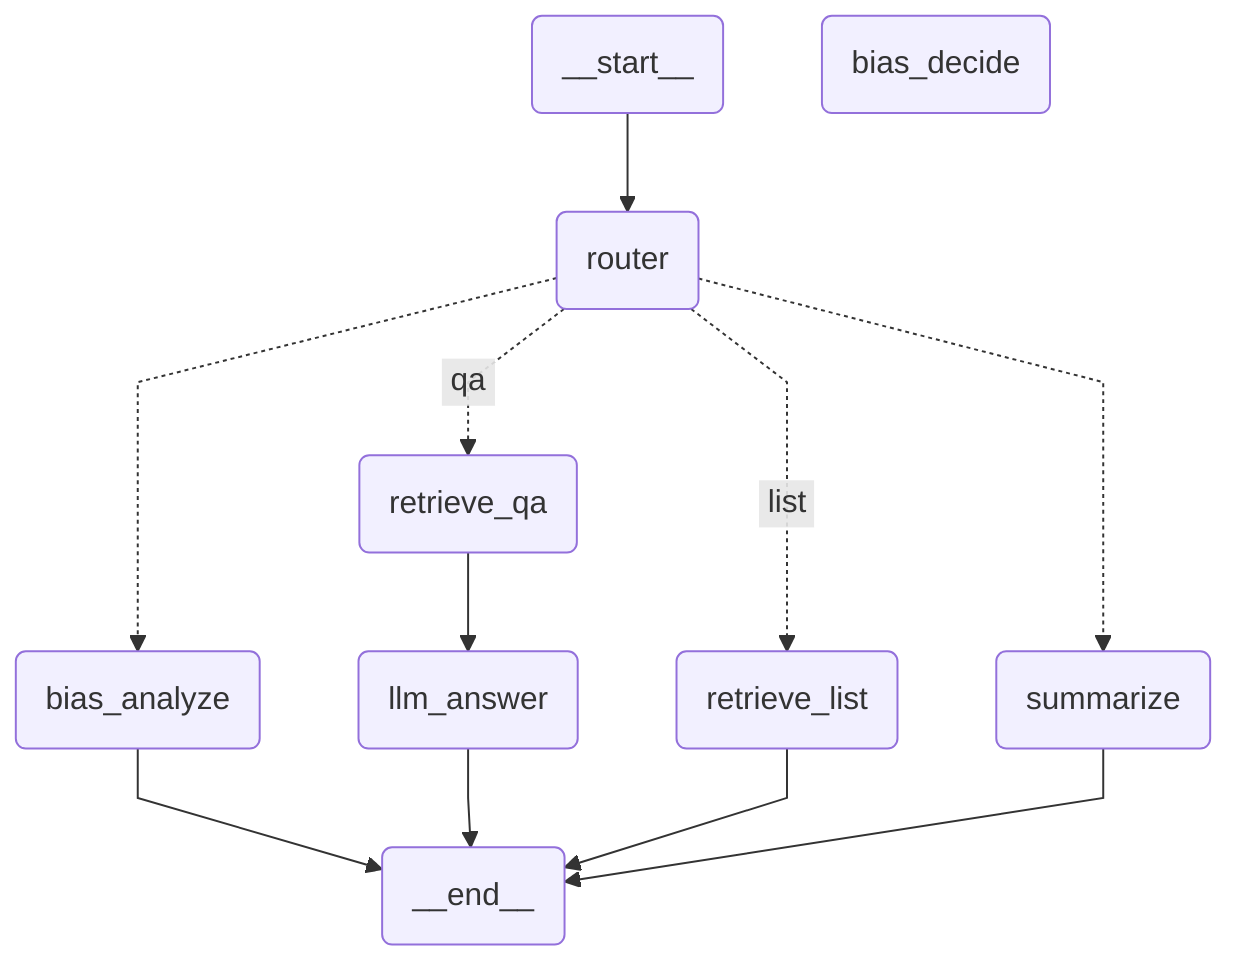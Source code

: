 ---
config:
  flowchart:
    curve: linear
---
graph TD;
	__start__(<p>__start__</p>)
	router(router)
	summarize(summarize)
	bias_analyze(bias_analyze)
	bias_decide(bias_decide)
	retrieve_list(retrieve_list)
	retrieve_qa(retrieve_qa)
	llm_answer(llm_answer)
	__end__(<p>__end__</p>)
	__start__ --> router;
	retrieve_qa --> llm_answer;
	router -.-> bias_analyze;
	router -. &nbsp;list&nbsp; .-> retrieve_list;
	router -. &nbsp;qa&nbsp; .-> retrieve_qa;
	router -.-> summarize;
	bias_analyze --> __end__;
	llm_answer --> __end__;
	retrieve_list --> __end__;
	summarize --> __end__;
	classDef default fill:#f2f0ff,line-height:1.2
	classDef first fill-opacity:0
	classDef last fill:#bfb6fc